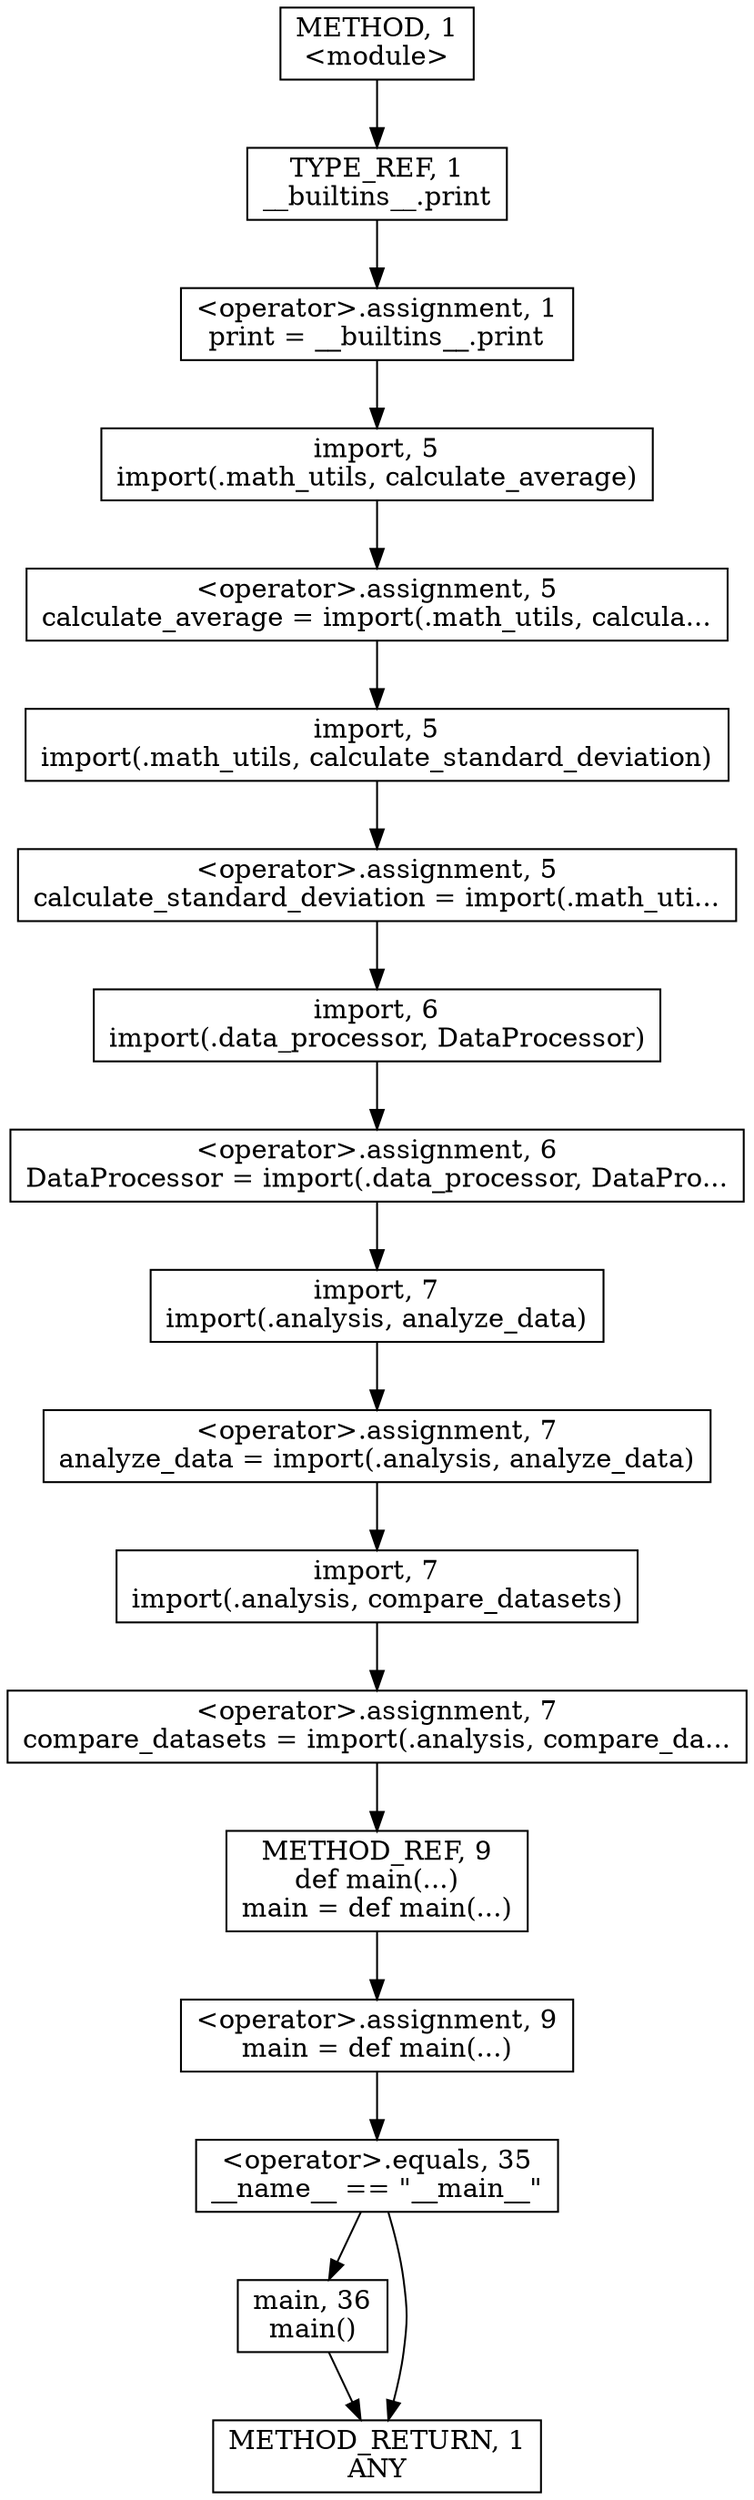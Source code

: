 digraph "&lt;module&gt;" {  
node [shape="rect"];  
"30064771187" [label = <&lt;operator&gt;.assignment, 1<BR/>print = __builtins__.print> ]
"30064771193" [label = <&lt;operator&gt;.assignment, 6<BR/>DataProcessor = import(.data_processor, DataPro...> ]
"30064771232" [label = <&lt;operator&gt;.assignment, 9<BR/>main = def main(...)> ]
"180388626438" [label = <TYPE_REF, 1<BR/>__builtins__.print> ]
"30064771189" [label = <&lt;operator&gt;.assignment, 5<BR/>calculate_average = import(.math_utils, calcula...> ]
"30064771191" [label = <&lt;operator&gt;.assignment, 5<BR/>calculate_standard_deviation = import(.math_uti...> ]
"30064771192" [label = <import, 6<BR/>import(.data_processor, DataProcessor)> ]
"30064771195" [label = <&lt;operator&gt;.assignment, 7<BR/>analyze_data = import(.analysis, analyze_data)> ]
"30064771197" [label = <&lt;operator&gt;.assignment, 7<BR/>compare_datasets = import(.analysis, compare_da...> ]
"124554051593" [label = <METHOD_REF, 9<BR/>def main(...)<BR/>main = def main(...)> ]
"30064771233" [label = <&lt;operator&gt;.equals, 35<BR/>__name__ == &quot;__main__&quot;> ]
"30064771188" [label = <import, 5<BR/>import(.math_utils, calculate_average)> ]
"30064771190" [label = <import, 5<BR/>import(.math_utils, calculate_standard_deviation)> ]
"30064771194" [label = <import, 7<BR/>import(.analysis, analyze_data)> ]
"30064771196" [label = <import, 7<BR/>import(.analysis, compare_datasets)> ]
"30064771234" [label = <main, 36<BR/>main()> ]
"111669149714" [label = <METHOD, 1<BR/>&lt;module&gt;> ]
"128849018898" [label = <METHOD_RETURN, 1<BR/>ANY> ]
  "30064771187" -> "30064771188" 
  "30064771193" -> "30064771194" 
  "30064771232" -> "30064771233" 
  "180388626438" -> "30064771187" 
  "30064771189" -> "30064771190" 
  "30064771191" -> "30064771192" 
  "30064771192" -> "30064771193" 
  "30064771195" -> "30064771196" 
  "30064771197" -> "124554051593" 
  "124554051593" -> "30064771232" 
  "30064771233" -> "128849018898" 
  "30064771233" -> "30064771234" 
  "30064771188" -> "30064771189" 
  "30064771190" -> "30064771191" 
  "30064771194" -> "30064771195" 
  "30064771196" -> "30064771197" 
  "30064771234" -> "128849018898" 
  "111669149714" -> "180388626438" 
}
